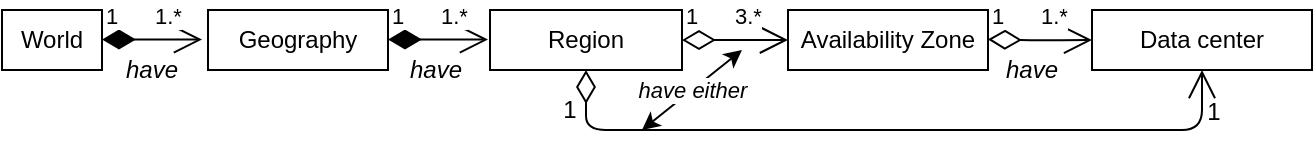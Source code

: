 <mxfile version="13.0.3" type="device"><diagram id="ohnPADZ2chyejvWnaNW5" name="Page-1"><mxGraphModel dx="527" dy="396" grid="1" gridSize="10" guides="1" tooltips="1" connect="1" arrows="1" fold="1" page="1" pageScale="1" pageWidth="827" pageHeight="1169" math="0" shadow="0"><root><mxCell id="0"/><mxCell id="1" parent="0"/><mxCell id="rYlbZX5JUrJor94j2Pmj-1" value="Data center" style="rounded=0;whiteSpace=wrap;html=1;" parent="1" vertex="1"><mxGeometry x="555" y="30" width="110" height="30" as="geometry"/></mxCell><mxCell id="rYlbZX5JUrJor94j2Pmj-2" value="Geography" style="rounded=0;whiteSpace=wrap;html=1;" parent="1" vertex="1"><mxGeometry x="113" y="30" width="90" height="30" as="geometry"/></mxCell><mxCell id="rYlbZX5JUrJor94j2Pmj-3" value="Region" style="rounded=0;whiteSpace=wrap;html=1;" parent="1" vertex="1"><mxGeometry x="254" y="30" width="96" height="30" as="geometry"/></mxCell><mxCell id="rYlbZX5JUrJor94j2Pmj-4" value="Availability Zone" style="rounded=0;whiteSpace=wrap;html=1;" parent="1" vertex="1"><mxGeometry x="403" y="30" width="100" height="30" as="geometry"/></mxCell><mxCell id="rYlbZX5JUrJor94j2Pmj-6" value="1&amp;nbsp; &amp;nbsp; &amp;nbsp; 3.*" style="endArrow=open;html=1;endSize=12;startArrow=diamondThin;startSize=14;startFill=0;edgeStyle=orthogonalEdgeStyle;align=left;verticalAlign=bottom;exitX=1;exitY=0.5;exitDx=0;exitDy=0;entryX=0;entryY=0.5;entryDx=0;entryDy=0;" parent="1" target="rYlbZX5JUrJor94j2Pmj-4" edge="1" source="rYlbZX5JUrJor94j2Pmj-3"><mxGeometry x="-1" y="3" relative="1" as="geometry"><mxPoint x="353" y="44.71" as="sourcePoint"/><mxPoint x="403" y="44.71" as="targetPoint"/></mxGeometry></mxCell><mxCell id="rYlbZX5JUrJor94j2Pmj-7" value="1&amp;nbsp; &amp;nbsp; &amp;nbsp; 1.*" style="endArrow=open;html=1;endSize=12;startArrow=diamondThin;startSize=14;startFill=0;edgeStyle=orthogonalEdgeStyle;align=left;verticalAlign=bottom;exitX=1;exitY=0.5;exitDx=0;exitDy=0;" parent="1" target="rYlbZX5JUrJor94j2Pmj-1" edge="1"><mxGeometry x="-1" y="3" relative="1" as="geometry"><mxPoint x="503" y="44.71" as="sourcePoint"/><mxPoint x="557" y="44.71" as="targetPoint"/></mxGeometry></mxCell><mxCell id="rYlbZX5JUrJor94j2Pmj-10" value="World" style="rounded=0;whiteSpace=wrap;html=1;" parent="1" vertex="1"><mxGeometry x="10" y="30" width="50" height="30" as="geometry"/></mxCell><mxCell id="rYlbZX5JUrJor94j2Pmj-14" value="have" style="text;html=1;strokeColor=none;fillColor=none;align=center;verticalAlign=middle;whiteSpace=wrap;rounded=0;fontStyle=2" parent="1" vertex="1"><mxGeometry x="70" y="50" width="30" height="20" as="geometry"/></mxCell><mxCell id="rYlbZX5JUrJor94j2Pmj-16" value="have" style="text;html=1;strokeColor=none;fillColor=none;align=center;verticalAlign=middle;whiteSpace=wrap;rounded=0;fontStyle=2" parent="1" vertex="1"><mxGeometry x="212" y="50" width="30" height="20" as="geometry"/></mxCell><mxCell id="rYlbZX5JUrJor94j2Pmj-18" value="have" style="text;html=1;strokeColor=none;fillColor=none;align=center;verticalAlign=middle;whiteSpace=wrap;rounded=0;fontStyle=2" parent="1" vertex="1"><mxGeometry x="510" y="50" width="30" height="20" as="geometry"/></mxCell><mxCell id="rYlbZX5JUrJor94j2Pmj-24" value="1&amp;nbsp; &amp;nbsp; &amp;nbsp; 1.*" style="endArrow=open;html=1;endSize=12;startArrow=diamondThin;startSize=14;startFill=1;edgeStyle=orthogonalEdgeStyle;align=left;verticalAlign=bottom;" parent="1" edge="1"><mxGeometry x="-1" y="3" relative="1" as="geometry"><mxPoint x="60" y="44.76" as="sourcePoint"/><mxPoint x="110" y="44.76" as="targetPoint"/></mxGeometry></mxCell><mxCell id="deuLC6I4j87xpcW9atr5-3" value="1&amp;nbsp; &amp;nbsp; &amp;nbsp; 1.*" style="endArrow=open;html=1;endSize=12;startArrow=diamondThin;startSize=14;startFill=1;edgeStyle=orthogonalEdgeStyle;align=left;verticalAlign=bottom;" edge="1" parent="1"><mxGeometry x="-1" y="3" relative="1" as="geometry"><mxPoint x="203" y="44.76" as="sourcePoint"/><mxPoint x="253" y="44.76" as="targetPoint"/></mxGeometry></mxCell><mxCell id="deuLC6I4j87xpcW9atr5-5" value="" style="endArrow=open;html=1;endSize=12;startArrow=diamondThin;startSize=14;startFill=0;edgeStyle=orthogonalEdgeStyle;align=left;verticalAlign=bottom;" edge="1" parent="1" source="rYlbZX5JUrJor94j2Pmj-3" target="rYlbZX5JUrJor94j2Pmj-1"><mxGeometry x="-1" y="3" relative="1" as="geometry"><mxPoint x="360.0" y="55" as="sourcePoint"/><mxPoint x="413" y="55" as="targetPoint"/><Array as="points"><mxPoint x="302" y="90"/><mxPoint x="610" y="90"/></Array></mxGeometry></mxCell><mxCell id="deuLC6I4j87xpcW9atr5-6" value="1" style="text;html=1;strokeColor=none;fillColor=none;align=center;verticalAlign=middle;whiteSpace=wrap;rounded=0;" vertex="1" parent="1"><mxGeometry x="612" y="71" width="8" height="20" as="geometry"/></mxCell><mxCell id="deuLC6I4j87xpcW9atr5-7" value="1" style="text;html=1;strokeColor=none;fillColor=none;align=center;verticalAlign=middle;whiteSpace=wrap;rounded=0;" vertex="1" parent="1"><mxGeometry x="290" y="70" width="8" height="20" as="geometry"/></mxCell><mxCell id="deuLC6I4j87xpcW9atr5-11" value="have either" style="endArrow=classic;startArrow=classic;html=1;fontStyle=2" edge="1" parent="1"><mxGeometry width="50" height="50" relative="1" as="geometry"><mxPoint x="330" y="90" as="sourcePoint"/><mxPoint x="380" y="50" as="targetPoint"/></mxGeometry></mxCell></root></mxGraphModel></diagram></mxfile>